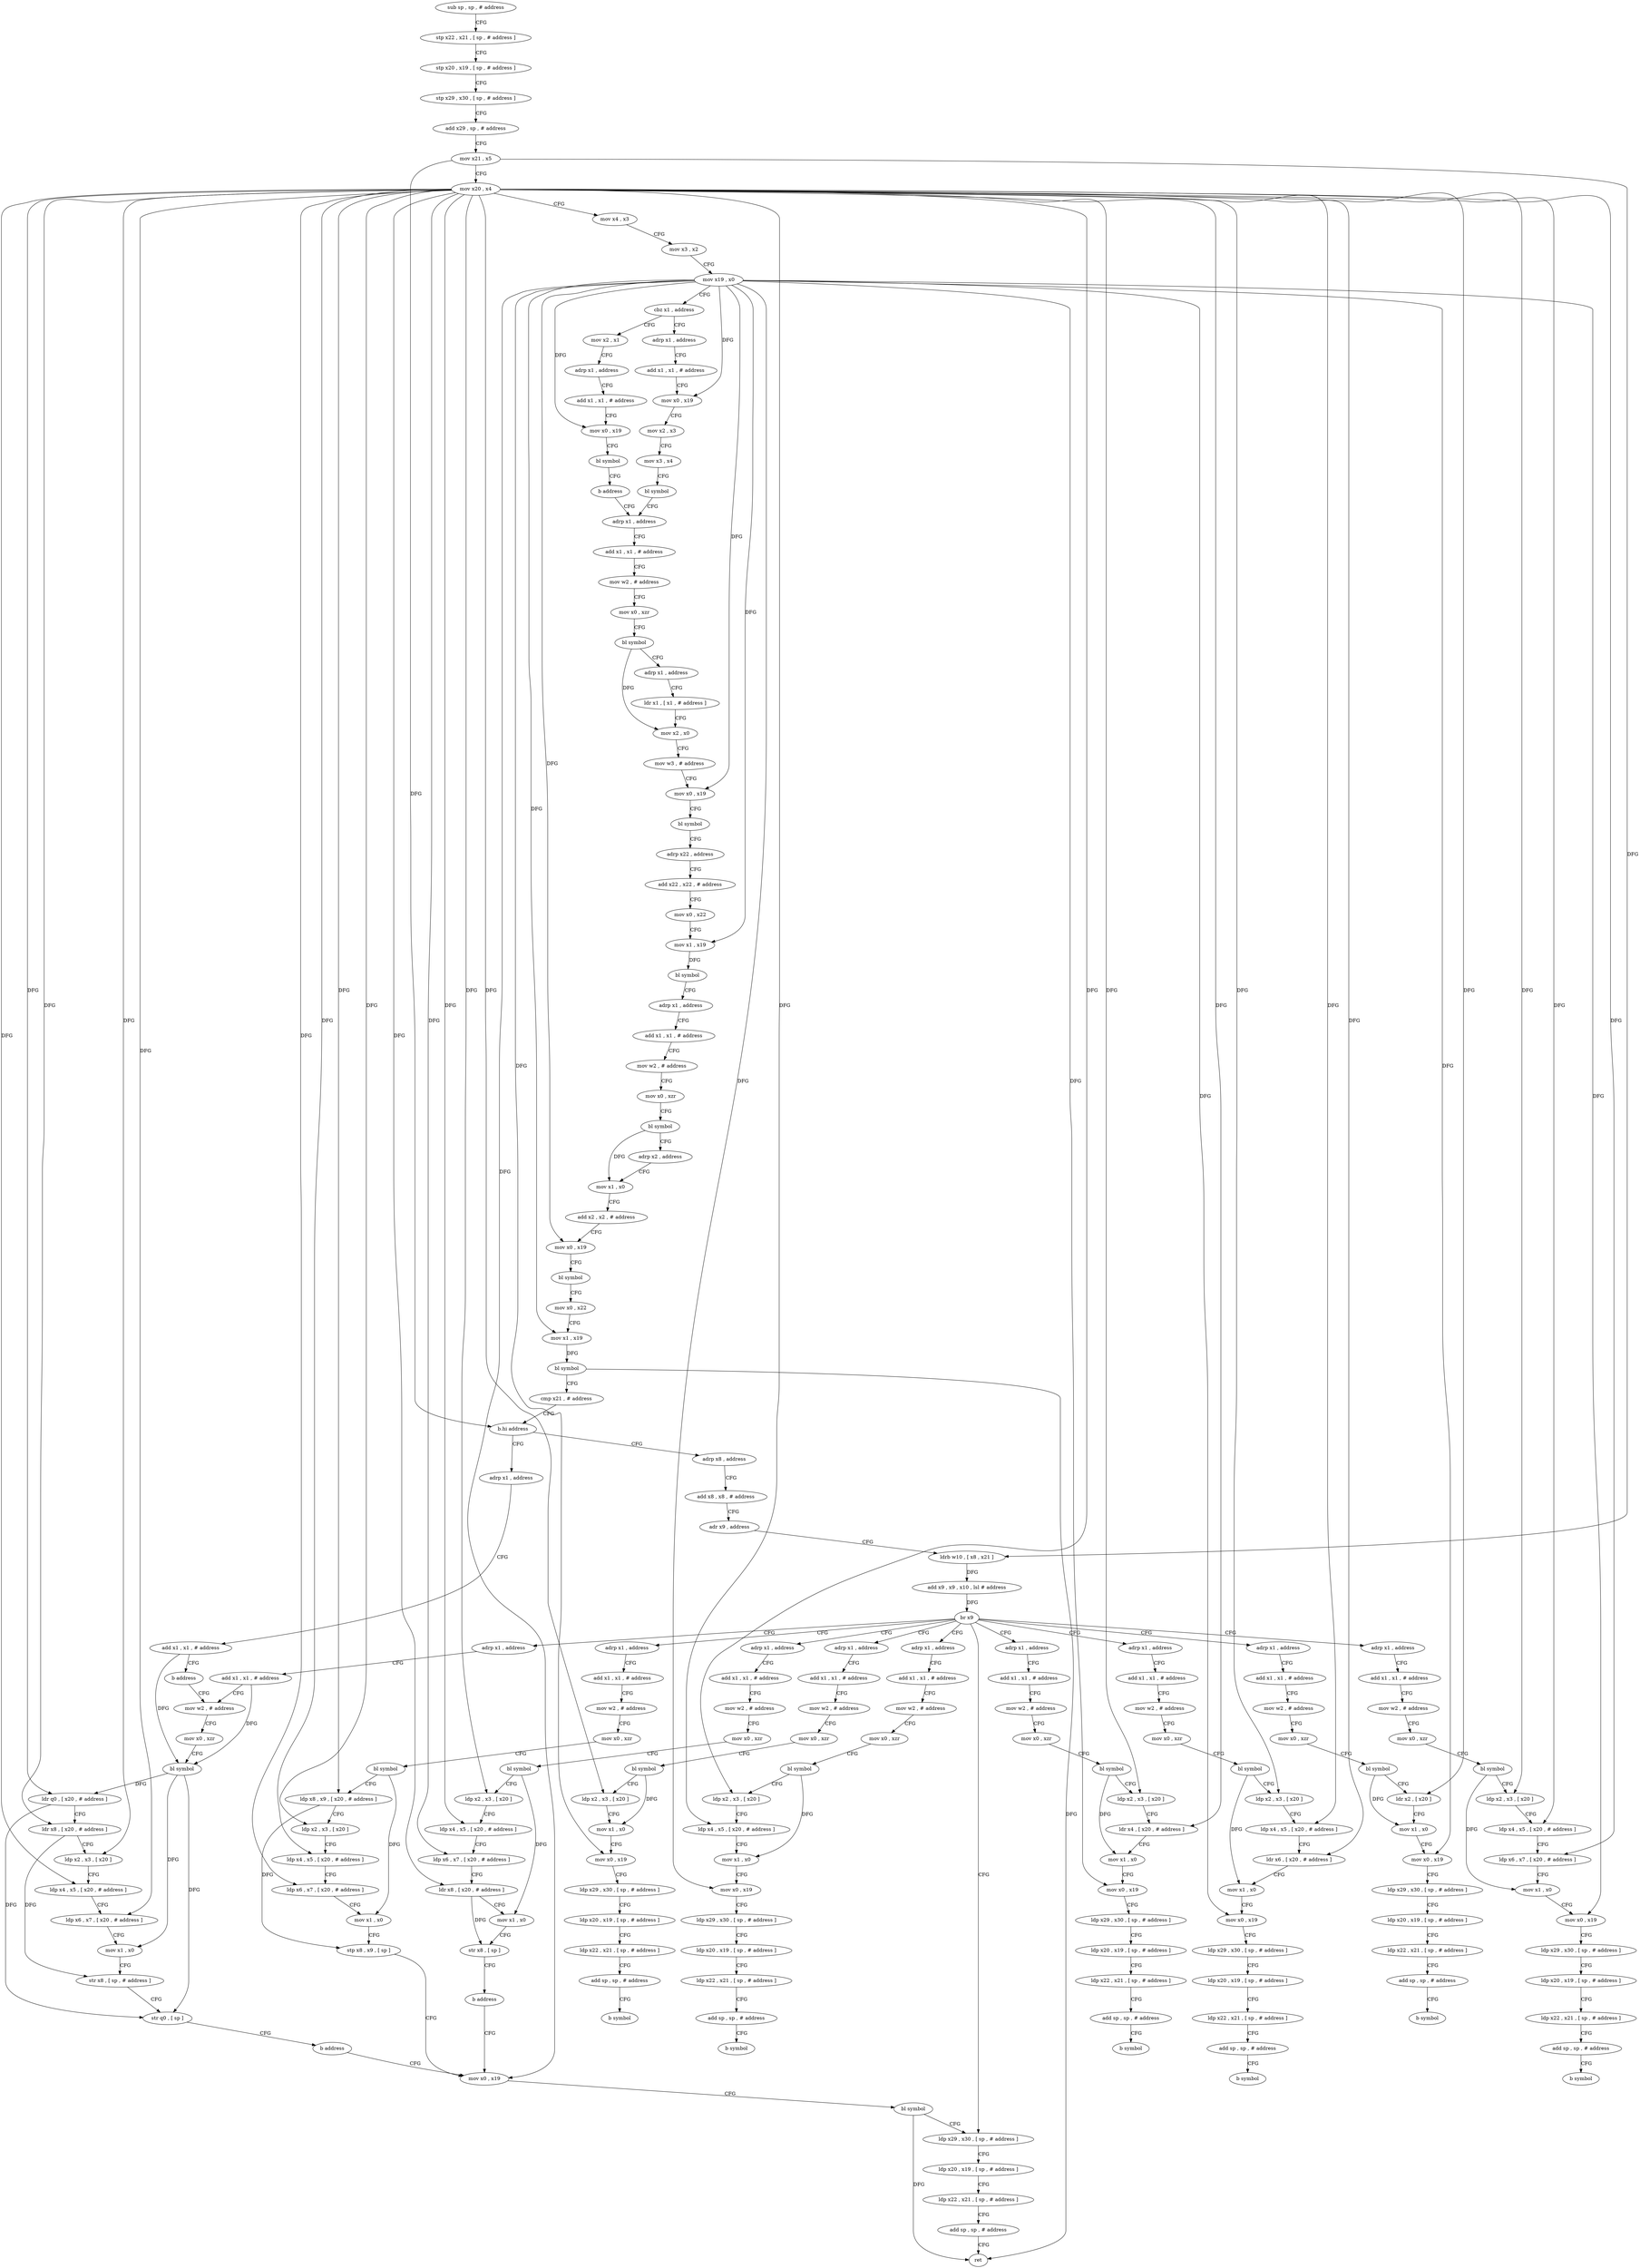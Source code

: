 digraph "func" {
"245240" [label = "sub sp , sp , # address" ]
"245244" [label = "stp x22 , x21 , [ sp , # address ]" ]
"245248" [label = "stp x20 , x19 , [ sp , # address ]" ]
"245252" [label = "stp x29 , x30 , [ sp , # address ]" ]
"245256" [label = "add x29 , sp , # address" ]
"245260" [label = "mov x21 , x5" ]
"245264" [label = "mov x20 , x4" ]
"245268" [label = "mov x4 , x3" ]
"245272" [label = "mov x3 , x2" ]
"245276" [label = "mov x19 , x0" ]
"245280" [label = "cbz x1 , address" ]
"245308" [label = "adrp x1 , address" ]
"245284" [label = "mov x2 , x1" ]
"245312" [label = "add x1 , x1 , # address" ]
"245316" [label = "mov x0 , x19" ]
"245320" [label = "mov x2 , x3" ]
"245324" [label = "mov x3 , x4" ]
"245328" [label = "bl symbol" ]
"245332" [label = "adrp x1 , address" ]
"245288" [label = "adrp x1 , address" ]
"245292" [label = "add x1 , x1 , # address" ]
"245296" [label = "mov x0 , x19" ]
"245300" [label = "bl symbol" ]
"245304" [label = "b address" ]
"245532" [label = "adrp x1 , address" ]
"245536" [label = "add x1 , x1 , # address" ]
"245540" [label = "b address" ]
"245884" [label = "mov w2 , # address" ]
"245456" [label = "adrp x8 , address" ]
"245460" [label = "add x8 , x8 , # address" ]
"245464" [label = "adr x9 , address" ]
"245468" [label = "ldrb w10 , [ x8 , x21 ]" ]
"245472" [label = "add x9 , x9 , x10 , lsl # address" ]
"245476" [label = "br x9" ]
"245480" [label = "adrp x1 , address" ]
"245544" [label = "adrp x1 , address" ]
"245596" [label = "adrp x1 , address" ]
"245652" [label = "adrp x1 , address" ]
"245708" [label = "adrp x1 , address" ]
"245768" [label = "adrp x1 , address" ]
"245828" [label = "adrp x1 , address" ]
"245876" [label = "adrp x1 , address" ]
"245932" [label = "adrp x1 , address" ]
"245984" [label = "ldp x29 , x30 , [ sp , # address ]" ]
"245336" [label = "add x1 , x1 , # address" ]
"245340" [label = "mov w2 , # address" ]
"245344" [label = "mov x0 , xzr" ]
"245348" [label = "bl symbol" ]
"245352" [label = "adrp x1 , address" ]
"245356" [label = "ldr x1 , [ x1 , # address ]" ]
"245360" [label = "mov x2 , x0" ]
"245364" [label = "mov w3 , # address" ]
"245368" [label = "mov x0 , x19" ]
"245372" [label = "bl symbol" ]
"245376" [label = "adrp x22 , address" ]
"245380" [label = "add x22 , x22 , # address" ]
"245384" [label = "mov x0 , x22" ]
"245388" [label = "mov x1 , x19" ]
"245392" [label = "bl symbol" ]
"245396" [label = "adrp x1 , address" ]
"245400" [label = "add x1 , x1 , # address" ]
"245404" [label = "mov w2 , # address" ]
"245408" [label = "mov x0 , xzr" ]
"245412" [label = "bl symbol" ]
"245416" [label = "adrp x2 , address" ]
"245420" [label = "mov x1 , x0" ]
"245424" [label = "add x2 , x2 , # address" ]
"245428" [label = "mov x0 , x19" ]
"245432" [label = "bl symbol" ]
"245436" [label = "mov x0 , x22" ]
"245440" [label = "mov x1 , x19" ]
"245444" [label = "bl symbol" ]
"245448" [label = "cmp x21 , # address" ]
"245452" [label = "b.hi address" ]
"245888" [label = "mov x0 , xzr" ]
"245892" [label = "bl symbol" ]
"245896" [label = "ldr q0 , [ x20 , # address ]" ]
"245900" [label = "ldr x8 , [ x20 , # address ]" ]
"245904" [label = "ldp x2 , x3 , [ x20 ]" ]
"245908" [label = "ldp x4 , x5 , [ x20 , # address ]" ]
"245912" [label = "ldp x6 , x7 , [ x20 , # address ]" ]
"245916" [label = "mov x1 , x0" ]
"245920" [label = "str x8 , [ sp , # address ]" ]
"245924" [label = "str q0 , [ sp ]" ]
"245928" [label = "b address" ]
"245976" [label = "mov x0 , x19" ]
"245484" [label = "add x1 , x1 , # address" ]
"245488" [label = "mov w2 , # address" ]
"245492" [label = "mov x0 , xzr" ]
"245496" [label = "bl symbol" ]
"245500" [label = "ldr x2 , [ x20 ]" ]
"245504" [label = "mov x1 , x0" ]
"245508" [label = "mov x0 , x19" ]
"245512" [label = "ldp x29 , x30 , [ sp , # address ]" ]
"245516" [label = "ldp x20 , x19 , [ sp , # address ]" ]
"245520" [label = "ldp x22 , x21 , [ sp , # address ]" ]
"245524" [label = "add sp , sp , # address" ]
"245528" [label = "b symbol" ]
"245548" [label = "add x1 , x1 , # address" ]
"245552" [label = "mov w2 , # address" ]
"245556" [label = "mov x0 , xzr" ]
"245560" [label = "bl symbol" ]
"245564" [label = "ldp x2 , x3 , [ x20 ]" ]
"245568" [label = "mov x1 , x0" ]
"245572" [label = "mov x0 , x19" ]
"245576" [label = "ldp x29 , x30 , [ sp , # address ]" ]
"245580" [label = "ldp x20 , x19 , [ sp , # address ]" ]
"245584" [label = "ldp x22 , x21 , [ sp , # address ]" ]
"245588" [label = "add sp , sp , # address" ]
"245592" [label = "b symbol" ]
"245600" [label = "add x1 , x1 , # address" ]
"245604" [label = "mov w2 , # address" ]
"245608" [label = "mov x0 , xzr" ]
"245612" [label = "bl symbol" ]
"245616" [label = "ldp x2 , x3 , [ x20 ]" ]
"245620" [label = "ldr x4 , [ x20 , # address ]" ]
"245624" [label = "mov x1 , x0" ]
"245628" [label = "mov x0 , x19" ]
"245632" [label = "ldp x29 , x30 , [ sp , # address ]" ]
"245636" [label = "ldp x20 , x19 , [ sp , # address ]" ]
"245640" [label = "ldp x22 , x21 , [ sp , # address ]" ]
"245644" [label = "add sp , sp , # address" ]
"245648" [label = "b symbol" ]
"245656" [label = "add x1 , x1 , # address" ]
"245660" [label = "mov w2 , # address" ]
"245664" [label = "mov x0 , xzr" ]
"245668" [label = "bl symbol" ]
"245672" [label = "ldp x2 , x3 , [ x20 ]" ]
"245676" [label = "ldp x4 , x5 , [ x20 , # address ]" ]
"245680" [label = "mov x1 , x0" ]
"245684" [label = "mov x0 , x19" ]
"245688" [label = "ldp x29 , x30 , [ sp , # address ]" ]
"245692" [label = "ldp x20 , x19 , [ sp , # address ]" ]
"245696" [label = "ldp x22 , x21 , [ sp , # address ]" ]
"245700" [label = "add sp , sp , # address" ]
"245704" [label = "b symbol" ]
"245712" [label = "add x1 , x1 , # address" ]
"245716" [label = "mov w2 , # address" ]
"245720" [label = "mov x0 , xzr" ]
"245724" [label = "bl symbol" ]
"245728" [label = "ldp x2 , x3 , [ x20 ]" ]
"245732" [label = "ldp x4 , x5 , [ x20 , # address ]" ]
"245736" [label = "ldr x6 , [ x20 , # address ]" ]
"245740" [label = "mov x1 , x0" ]
"245744" [label = "mov x0 , x19" ]
"245748" [label = "ldp x29 , x30 , [ sp , # address ]" ]
"245752" [label = "ldp x20 , x19 , [ sp , # address ]" ]
"245756" [label = "ldp x22 , x21 , [ sp , # address ]" ]
"245760" [label = "add sp , sp , # address" ]
"245764" [label = "b symbol" ]
"245772" [label = "add x1 , x1 , # address" ]
"245776" [label = "mov w2 , # address" ]
"245780" [label = "mov x0 , xzr" ]
"245784" [label = "bl symbol" ]
"245788" [label = "ldp x2 , x3 , [ x20 ]" ]
"245792" [label = "ldp x4 , x5 , [ x20 , # address ]" ]
"245796" [label = "ldp x6 , x7 , [ x20 , # address ]" ]
"245800" [label = "mov x1 , x0" ]
"245804" [label = "mov x0 , x19" ]
"245808" [label = "ldp x29 , x30 , [ sp , # address ]" ]
"245812" [label = "ldp x20 , x19 , [ sp , # address ]" ]
"245816" [label = "ldp x22 , x21 , [ sp , # address ]" ]
"245820" [label = "add sp , sp , # address" ]
"245824" [label = "b symbol" ]
"245832" [label = "add x1 , x1 , # address" ]
"245836" [label = "mov w2 , # address" ]
"245840" [label = "mov x0 , xzr" ]
"245844" [label = "bl symbol" ]
"245848" [label = "ldp x2 , x3 , [ x20 ]" ]
"245852" [label = "ldp x4 , x5 , [ x20 , # address ]" ]
"245856" [label = "ldp x6 , x7 , [ x20 , # address ]" ]
"245860" [label = "ldr x8 , [ x20 , # address ]" ]
"245864" [label = "mov x1 , x0" ]
"245868" [label = "str x8 , [ sp ]" ]
"245872" [label = "b address" ]
"245880" [label = "add x1 , x1 , # address" ]
"245936" [label = "add x1 , x1 , # address" ]
"245940" [label = "mov w2 , # address" ]
"245944" [label = "mov x0 , xzr" ]
"245948" [label = "bl symbol" ]
"245952" [label = "ldp x8 , x9 , [ x20 , # address ]" ]
"245956" [label = "ldp x2 , x3 , [ x20 ]" ]
"245960" [label = "ldp x4 , x5 , [ x20 , # address ]" ]
"245964" [label = "ldp x6 , x7 , [ x20 , # address ]" ]
"245968" [label = "mov x1 , x0" ]
"245972" [label = "stp x8 , x9 , [ sp ]" ]
"245988" [label = "ldp x20 , x19 , [ sp , # address ]" ]
"245992" [label = "ldp x22 , x21 , [ sp , # address ]" ]
"245996" [label = "add sp , sp , # address" ]
"246000" [label = "ret" ]
"245980" [label = "bl symbol" ]
"245240" -> "245244" [ label = "CFG" ]
"245244" -> "245248" [ label = "CFG" ]
"245248" -> "245252" [ label = "CFG" ]
"245252" -> "245256" [ label = "CFG" ]
"245256" -> "245260" [ label = "CFG" ]
"245260" -> "245264" [ label = "CFG" ]
"245260" -> "245452" [ label = "DFG" ]
"245260" -> "245468" [ label = "DFG" ]
"245264" -> "245268" [ label = "CFG" ]
"245264" -> "245896" [ label = "DFG" ]
"245264" -> "245900" [ label = "DFG" ]
"245264" -> "245904" [ label = "DFG" ]
"245264" -> "245908" [ label = "DFG" ]
"245264" -> "245912" [ label = "DFG" ]
"245264" -> "245500" [ label = "DFG" ]
"245264" -> "245564" [ label = "DFG" ]
"245264" -> "245616" [ label = "DFG" ]
"245264" -> "245620" [ label = "DFG" ]
"245264" -> "245672" [ label = "DFG" ]
"245264" -> "245676" [ label = "DFG" ]
"245264" -> "245728" [ label = "DFG" ]
"245264" -> "245732" [ label = "DFG" ]
"245264" -> "245736" [ label = "DFG" ]
"245264" -> "245788" [ label = "DFG" ]
"245264" -> "245792" [ label = "DFG" ]
"245264" -> "245796" [ label = "DFG" ]
"245264" -> "245848" [ label = "DFG" ]
"245264" -> "245852" [ label = "DFG" ]
"245264" -> "245856" [ label = "DFG" ]
"245264" -> "245860" [ label = "DFG" ]
"245264" -> "245952" [ label = "DFG" ]
"245264" -> "245956" [ label = "DFG" ]
"245264" -> "245960" [ label = "DFG" ]
"245264" -> "245964" [ label = "DFG" ]
"245268" -> "245272" [ label = "CFG" ]
"245272" -> "245276" [ label = "CFG" ]
"245276" -> "245280" [ label = "CFG" ]
"245276" -> "245316" [ label = "DFG" ]
"245276" -> "245296" [ label = "DFG" ]
"245276" -> "245368" [ label = "DFG" ]
"245276" -> "245388" [ label = "DFG" ]
"245276" -> "245428" [ label = "DFG" ]
"245276" -> "245440" [ label = "DFG" ]
"245276" -> "245508" [ label = "DFG" ]
"245276" -> "245572" [ label = "DFG" ]
"245276" -> "245628" [ label = "DFG" ]
"245276" -> "245684" [ label = "DFG" ]
"245276" -> "245744" [ label = "DFG" ]
"245276" -> "245804" [ label = "DFG" ]
"245276" -> "245976" [ label = "DFG" ]
"245280" -> "245308" [ label = "CFG" ]
"245280" -> "245284" [ label = "CFG" ]
"245308" -> "245312" [ label = "CFG" ]
"245284" -> "245288" [ label = "CFG" ]
"245312" -> "245316" [ label = "CFG" ]
"245316" -> "245320" [ label = "CFG" ]
"245320" -> "245324" [ label = "CFG" ]
"245324" -> "245328" [ label = "CFG" ]
"245328" -> "245332" [ label = "CFG" ]
"245332" -> "245336" [ label = "CFG" ]
"245288" -> "245292" [ label = "CFG" ]
"245292" -> "245296" [ label = "CFG" ]
"245296" -> "245300" [ label = "CFG" ]
"245300" -> "245304" [ label = "CFG" ]
"245304" -> "245332" [ label = "CFG" ]
"245532" -> "245536" [ label = "CFG" ]
"245536" -> "245540" [ label = "CFG" ]
"245536" -> "245892" [ label = "DFG" ]
"245540" -> "245884" [ label = "CFG" ]
"245884" -> "245888" [ label = "CFG" ]
"245456" -> "245460" [ label = "CFG" ]
"245460" -> "245464" [ label = "CFG" ]
"245464" -> "245468" [ label = "CFG" ]
"245468" -> "245472" [ label = "DFG" ]
"245472" -> "245476" [ label = "DFG" ]
"245476" -> "245480" [ label = "CFG" ]
"245476" -> "245544" [ label = "CFG" ]
"245476" -> "245596" [ label = "CFG" ]
"245476" -> "245652" [ label = "CFG" ]
"245476" -> "245708" [ label = "CFG" ]
"245476" -> "245768" [ label = "CFG" ]
"245476" -> "245828" [ label = "CFG" ]
"245476" -> "245876" [ label = "CFG" ]
"245476" -> "245932" [ label = "CFG" ]
"245476" -> "245984" [ label = "CFG" ]
"245480" -> "245484" [ label = "CFG" ]
"245544" -> "245548" [ label = "CFG" ]
"245596" -> "245600" [ label = "CFG" ]
"245652" -> "245656" [ label = "CFG" ]
"245708" -> "245712" [ label = "CFG" ]
"245768" -> "245772" [ label = "CFG" ]
"245828" -> "245832" [ label = "CFG" ]
"245876" -> "245880" [ label = "CFG" ]
"245932" -> "245936" [ label = "CFG" ]
"245984" -> "245988" [ label = "CFG" ]
"245336" -> "245340" [ label = "CFG" ]
"245340" -> "245344" [ label = "CFG" ]
"245344" -> "245348" [ label = "CFG" ]
"245348" -> "245352" [ label = "CFG" ]
"245348" -> "245360" [ label = "DFG" ]
"245352" -> "245356" [ label = "CFG" ]
"245356" -> "245360" [ label = "CFG" ]
"245360" -> "245364" [ label = "CFG" ]
"245364" -> "245368" [ label = "CFG" ]
"245368" -> "245372" [ label = "CFG" ]
"245372" -> "245376" [ label = "CFG" ]
"245376" -> "245380" [ label = "CFG" ]
"245380" -> "245384" [ label = "CFG" ]
"245384" -> "245388" [ label = "CFG" ]
"245388" -> "245392" [ label = "DFG" ]
"245392" -> "245396" [ label = "CFG" ]
"245396" -> "245400" [ label = "CFG" ]
"245400" -> "245404" [ label = "CFG" ]
"245404" -> "245408" [ label = "CFG" ]
"245408" -> "245412" [ label = "CFG" ]
"245412" -> "245416" [ label = "CFG" ]
"245412" -> "245420" [ label = "DFG" ]
"245416" -> "245420" [ label = "CFG" ]
"245420" -> "245424" [ label = "CFG" ]
"245424" -> "245428" [ label = "CFG" ]
"245428" -> "245432" [ label = "CFG" ]
"245432" -> "245436" [ label = "CFG" ]
"245436" -> "245440" [ label = "CFG" ]
"245440" -> "245444" [ label = "DFG" ]
"245444" -> "245448" [ label = "CFG" ]
"245444" -> "246000" [ label = "DFG" ]
"245448" -> "245452" [ label = "CFG" ]
"245452" -> "245532" [ label = "CFG" ]
"245452" -> "245456" [ label = "CFG" ]
"245888" -> "245892" [ label = "CFG" ]
"245892" -> "245896" [ label = "DFG" ]
"245892" -> "245916" [ label = "DFG" ]
"245892" -> "245924" [ label = "DFG" ]
"245896" -> "245900" [ label = "CFG" ]
"245896" -> "245924" [ label = "DFG" ]
"245900" -> "245904" [ label = "CFG" ]
"245900" -> "245920" [ label = "DFG" ]
"245904" -> "245908" [ label = "CFG" ]
"245908" -> "245912" [ label = "CFG" ]
"245912" -> "245916" [ label = "CFG" ]
"245916" -> "245920" [ label = "CFG" ]
"245920" -> "245924" [ label = "CFG" ]
"245924" -> "245928" [ label = "CFG" ]
"245928" -> "245976" [ label = "CFG" ]
"245976" -> "245980" [ label = "CFG" ]
"245484" -> "245488" [ label = "CFG" ]
"245488" -> "245492" [ label = "CFG" ]
"245492" -> "245496" [ label = "CFG" ]
"245496" -> "245500" [ label = "CFG" ]
"245496" -> "245504" [ label = "DFG" ]
"245500" -> "245504" [ label = "CFG" ]
"245504" -> "245508" [ label = "CFG" ]
"245508" -> "245512" [ label = "CFG" ]
"245512" -> "245516" [ label = "CFG" ]
"245516" -> "245520" [ label = "CFG" ]
"245520" -> "245524" [ label = "CFG" ]
"245524" -> "245528" [ label = "CFG" ]
"245548" -> "245552" [ label = "CFG" ]
"245552" -> "245556" [ label = "CFG" ]
"245556" -> "245560" [ label = "CFG" ]
"245560" -> "245564" [ label = "CFG" ]
"245560" -> "245568" [ label = "DFG" ]
"245564" -> "245568" [ label = "CFG" ]
"245568" -> "245572" [ label = "CFG" ]
"245572" -> "245576" [ label = "CFG" ]
"245576" -> "245580" [ label = "CFG" ]
"245580" -> "245584" [ label = "CFG" ]
"245584" -> "245588" [ label = "CFG" ]
"245588" -> "245592" [ label = "CFG" ]
"245600" -> "245604" [ label = "CFG" ]
"245604" -> "245608" [ label = "CFG" ]
"245608" -> "245612" [ label = "CFG" ]
"245612" -> "245616" [ label = "CFG" ]
"245612" -> "245624" [ label = "DFG" ]
"245616" -> "245620" [ label = "CFG" ]
"245620" -> "245624" [ label = "CFG" ]
"245624" -> "245628" [ label = "CFG" ]
"245628" -> "245632" [ label = "CFG" ]
"245632" -> "245636" [ label = "CFG" ]
"245636" -> "245640" [ label = "CFG" ]
"245640" -> "245644" [ label = "CFG" ]
"245644" -> "245648" [ label = "CFG" ]
"245656" -> "245660" [ label = "CFG" ]
"245660" -> "245664" [ label = "CFG" ]
"245664" -> "245668" [ label = "CFG" ]
"245668" -> "245672" [ label = "CFG" ]
"245668" -> "245680" [ label = "DFG" ]
"245672" -> "245676" [ label = "CFG" ]
"245676" -> "245680" [ label = "CFG" ]
"245680" -> "245684" [ label = "CFG" ]
"245684" -> "245688" [ label = "CFG" ]
"245688" -> "245692" [ label = "CFG" ]
"245692" -> "245696" [ label = "CFG" ]
"245696" -> "245700" [ label = "CFG" ]
"245700" -> "245704" [ label = "CFG" ]
"245712" -> "245716" [ label = "CFG" ]
"245716" -> "245720" [ label = "CFG" ]
"245720" -> "245724" [ label = "CFG" ]
"245724" -> "245728" [ label = "CFG" ]
"245724" -> "245740" [ label = "DFG" ]
"245728" -> "245732" [ label = "CFG" ]
"245732" -> "245736" [ label = "CFG" ]
"245736" -> "245740" [ label = "CFG" ]
"245740" -> "245744" [ label = "CFG" ]
"245744" -> "245748" [ label = "CFG" ]
"245748" -> "245752" [ label = "CFG" ]
"245752" -> "245756" [ label = "CFG" ]
"245756" -> "245760" [ label = "CFG" ]
"245760" -> "245764" [ label = "CFG" ]
"245772" -> "245776" [ label = "CFG" ]
"245776" -> "245780" [ label = "CFG" ]
"245780" -> "245784" [ label = "CFG" ]
"245784" -> "245788" [ label = "CFG" ]
"245784" -> "245800" [ label = "DFG" ]
"245788" -> "245792" [ label = "CFG" ]
"245792" -> "245796" [ label = "CFG" ]
"245796" -> "245800" [ label = "CFG" ]
"245800" -> "245804" [ label = "CFG" ]
"245804" -> "245808" [ label = "CFG" ]
"245808" -> "245812" [ label = "CFG" ]
"245812" -> "245816" [ label = "CFG" ]
"245816" -> "245820" [ label = "CFG" ]
"245820" -> "245824" [ label = "CFG" ]
"245832" -> "245836" [ label = "CFG" ]
"245836" -> "245840" [ label = "CFG" ]
"245840" -> "245844" [ label = "CFG" ]
"245844" -> "245848" [ label = "CFG" ]
"245844" -> "245864" [ label = "DFG" ]
"245848" -> "245852" [ label = "CFG" ]
"245852" -> "245856" [ label = "CFG" ]
"245856" -> "245860" [ label = "CFG" ]
"245860" -> "245864" [ label = "CFG" ]
"245860" -> "245868" [ label = "DFG" ]
"245864" -> "245868" [ label = "CFG" ]
"245868" -> "245872" [ label = "CFG" ]
"245872" -> "245976" [ label = "CFG" ]
"245880" -> "245884" [ label = "CFG" ]
"245880" -> "245892" [ label = "DFG" ]
"245936" -> "245940" [ label = "CFG" ]
"245940" -> "245944" [ label = "CFG" ]
"245944" -> "245948" [ label = "CFG" ]
"245948" -> "245952" [ label = "CFG" ]
"245948" -> "245968" [ label = "DFG" ]
"245952" -> "245956" [ label = "CFG" ]
"245952" -> "245972" [ label = "DFG" ]
"245956" -> "245960" [ label = "CFG" ]
"245960" -> "245964" [ label = "CFG" ]
"245964" -> "245968" [ label = "CFG" ]
"245968" -> "245972" [ label = "CFG" ]
"245972" -> "245976" [ label = "CFG" ]
"245988" -> "245992" [ label = "CFG" ]
"245992" -> "245996" [ label = "CFG" ]
"245996" -> "246000" [ label = "CFG" ]
"245980" -> "245984" [ label = "CFG" ]
"245980" -> "246000" [ label = "DFG" ]
}
